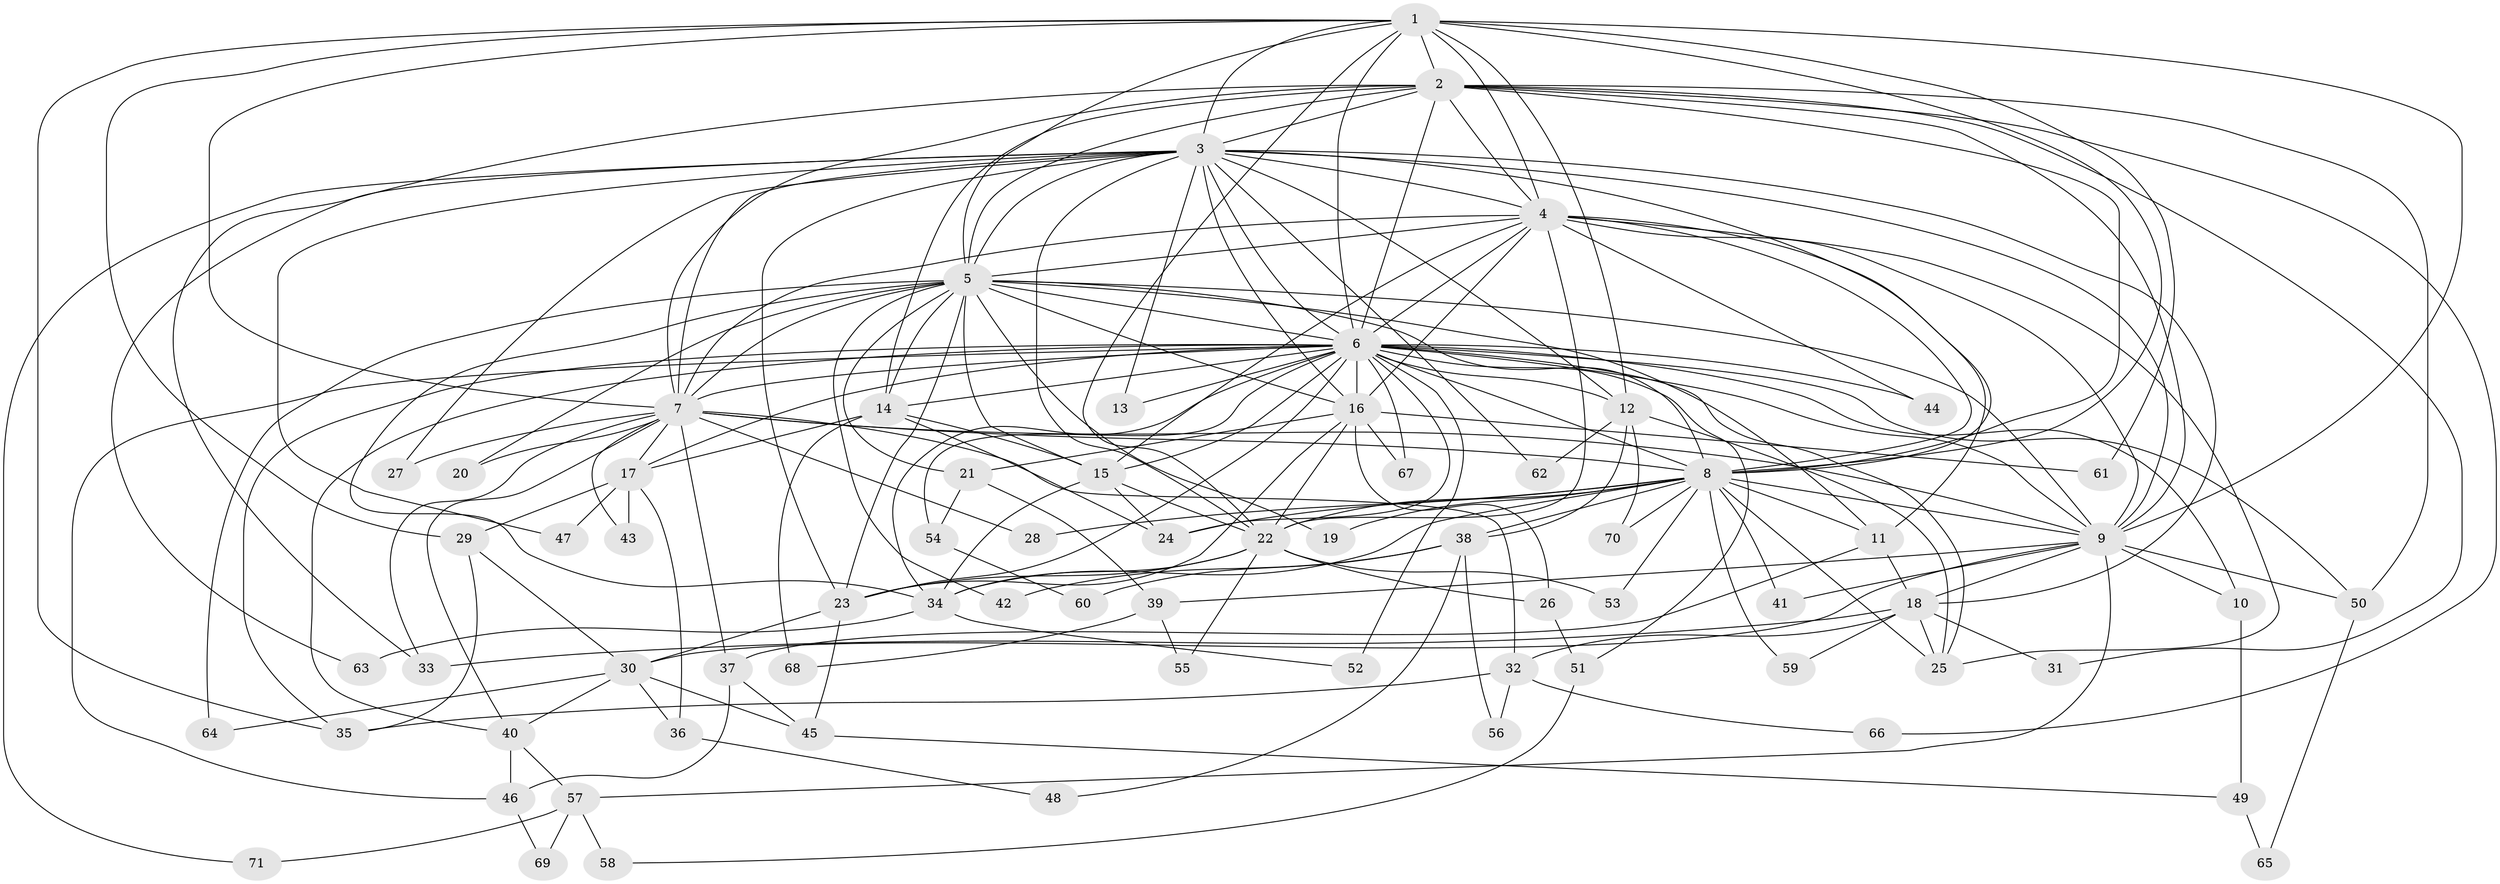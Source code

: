 // original degree distribution, {16: 0.014184397163120567, 12: 0.0070921985815602835, 32: 0.0070921985815602835, 23: 0.014184397163120567, 39: 0.0070921985815602835, 21: 0.0070921985815602835, 18: 0.0070921985815602835, 20: 0.0070921985815602835, 6: 0.0425531914893617, 3: 0.18439716312056736, 5: 0.028368794326241134, 2: 0.49645390070921985, 8: 0.014184397163120567, 4: 0.1347517730496454, 7: 0.028368794326241134}
// Generated by graph-tools (version 1.1) at 2025/34/03/09/25 02:34:51]
// undirected, 71 vertices, 192 edges
graph export_dot {
graph [start="1"]
  node [color=gray90,style=filled];
  1;
  2;
  3;
  4;
  5;
  6;
  7;
  8;
  9;
  10;
  11;
  12;
  13;
  14;
  15;
  16;
  17;
  18;
  19;
  20;
  21;
  22;
  23;
  24;
  25;
  26;
  27;
  28;
  29;
  30;
  31;
  32;
  33;
  34;
  35;
  36;
  37;
  38;
  39;
  40;
  41;
  42;
  43;
  44;
  45;
  46;
  47;
  48;
  49;
  50;
  51;
  52;
  53;
  54;
  55;
  56;
  57;
  58;
  59;
  60;
  61;
  62;
  63;
  64;
  65;
  66;
  67;
  68;
  69;
  70;
  71;
  1 -- 2 [weight=1.0];
  1 -- 3 [weight=2.0];
  1 -- 4 [weight=2.0];
  1 -- 5 [weight=1.0];
  1 -- 6 [weight=1.0];
  1 -- 7 [weight=1.0];
  1 -- 8 [weight=2.0];
  1 -- 9 [weight=1.0];
  1 -- 12 [weight=1.0];
  1 -- 22 [weight=1.0];
  1 -- 29 [weight=1.0];
  1 -- 35 [weight=1.0];
  1 -- 61 [weight=1.0];
  2 -- 3 [weight=2.0];
  2 -- 4 [weight=2.0];
  2 -- 5 [weight=1.0];
  2 -- 6 [weight=1.0];
  2 -- 7 [weight=1.0];
  2 -- 8 [weight=2.0];
  2 -- 9 [weight=1.0];
  2 -- 14 [weight=1.0];
  2 -- 31 [weight=1.0];
  2 -- 33 [weight=1.0];
  2 -- 50 [weight=1.0];
  2 -- 66 [weight=1.0];
  3 -- 4 [weight=2.0];
  3 -- 5 [weight=2.0];
  3 -- 6 [weight=2.0];
  3 -- 7 [weight=3.0];
  3 -- 8 [weight=2.0];
  3 -- 9 [weight=3.0];
  3 -- 12 [weight=1.0];
  3 -- 13 [weight=1.0];
  3 -- 16 [weight=1.0];
  3 -- 18 [weight=1.0];
  3 -- 22 [weight=1.0];
  3 -- 23 [weight=1.0];
  3 -- 27 [weight=2.0];
  3 -- 47 [weight=1.0];
  3 -- 62 [weight=1.0];
  3 -- 63 [weight=1.0];
  3 -- 71 [weight=1.0];
  4 -- 5 [weight=1.0];
  4 -- 6 [weight=4.0];
  4 -- 7 [weight=1.0];
  4 -- 8 [weight=2.0];
  4 -- 9 [weight=1.0];
  4 -- 11 [weight=1.0];
  4 -- 15 [weight=1.0];
  4 -- 16 [weight=1.0];
  4 -- 22 [weight=10.0];
  4 -- 25 [weight=1.0];
  4 -- 44 [weight=1.0];
  5 -- 6 [weight=2.0];
  5 -- 7 [weight=2.0];
  5 -- 8 [weight=1.0];
  5 -- 9 [weight=2.0];
  5 -- 11 [weight=1.0];
  5 -- 14 [weight=1.0];
  5 -- 15 [weight=1.0];
  5 -- 16 [weight=1.0];
  5 -- 19 [weight=1.0];
  5 -- 20 [weight=1.0];
  5 -- 21 [weight=1.0];
  5 -- 23 [weight=1.0];
  5 -- 34 [weight=1.0];
  5 -- 42 [weight=1.0];
  5 -- 64 [weight=1.0];
  6 -- 7 [weight=2.0];
  6 -- 8 [weight=1.0];
  6 -- 9 [weight=1.0];
  6 -- 10 [weight=1.0];
  6 -- 12 [weight=1.0];
  6 -- 13 [weight=1.0];
  6 -- 14 [weight=1.0];
  6 -- 15 [weight=2.0];
  6 -- 16 [weight=2.0];
  6 -- 17 [weight=1.0];
  6 -- 23 [weight=1.0];
  6 -- 24 [weight=2.0];
  6 -- 25 [weight=1.0];
  6 -- 34 [weight=2.0];
  6 -- 35 [weight=1.0];
  6 -- 40 [weight=2.0];
  6 -- 44 [weight=4.0];
  6 -- 46 [weight=1.0];
  6 -- 50 [weight=2.0];
  6 -- 51 [weight=1.0];
  6 -- 52 [weight=1.0];
  6 -- 54 [weight=1.0];
  6 -- 67 [weight=1.0];
  7 -- 8 [weight=1.0];
  7 -- 9 [weight=1.0];
  7 -- 17 [weight=1.0];
  7 -- 20 [weight=1.0];
  7 -- 27 [weight=1.0];
  7 -- 28 [weight=1.0];
  7 -- 32 [weight=1.0];
  7 -- 33 [weight=2.0];
  7 -- 37 [weight=1.0];
  7 -- 40 [weight=1.0];
  7 -- 43 [weight=1.0];
  8 -- 9 [weight=1.0];
  8 -- 11 [weight=1.0];
  8 -- 19 [weight=1.0];
  8 -- 22 [weight=1.0];
  8 -- 24 [weight=1.0];
  8 -- 25 [weight=1.0];
  8 -- 28 [weight=1.0];
  8 -- 34 [weight=1.0];
  8 -- 38 [weight=1.0];
  8 -- 41 [weight=1.0];
  8 -- 53 [weight=1.0];
  8 -- 59 [weight=1.0];
  8 -- 70 [weight=1.0];
  9 -- 10 [weight=1.0];
  9 -- 18 [weight=1.0];
  9 -- 30 [weight=1.0];
  9 -- 39 [weight=1.0];
  9 -- 41 [weight=1.0];
  9 -- 50 [weight=1.0];
  9 -- 57 [weight=1.0];
  10 -- 49 [weight=1.0];
  11 -- 18 [weight=1.0];
  11 -- 37 [weight=1.0];
  12 -- 25 [weight=1.0];
  12 -- 38 [weight=1.0];
  12 -- 62 [weight=1.0];
  12 -- 70 [weight=1.0];
  14 -- 15 [weight=1.0];
  14 -- 17 [weight=1.0];
  14 -- 24 [weight=1.0];
  14 -- 68 [weight=1.0];
  15 -- 22 [weight=1.0];
  15 -- 24 [weight=1.0];
  15 -- 34 [weight=1.0];
  16 -- 21 [weight=1.0];
  16 -- 22 [weight=1.0];
  16 -- 23 [weight=1.0];
  16 -- 26 [weight=2.0];
  16 -- 61 [weight=1.0];
  16 -- 67 [weight=1.0];
  17 -- 29 [weight=1.0];
  17 -- 36 [weight=1.0];
  17 -- 43 [weight=1.0];
  17 -- 47 [weight=1.0];
  18 -- 25 [weight=2.0];
  18 -- 31 [weight=1.0];
  18 -- 32 [weight=1.0];
  18 -- 33 [weight=2.0];
  18 -- 59 [weight=1.0];
  21 -- 39 [weight=1.0];
  21 -- 54 [weight=1.0];
  22 -- 23 [weight=1.0];
  22 -- 26 [weight=1.0];
  22 -- 34 [weight=1.0];
  22 -- 53 [weight=1.0];
  22 -- 55 [weight=1.0];
  23 -- 30 [weight=1.0];
  23 -- 45 [weight=1.0];
  26 -- 51 [weight=1.0];
  29 -- 30 [weight=1.0];
  29 -- 35 [weight=1.0];
  30 -- 36 [weight=1.0];
  30 -- 40 [weight=1.0];
  30 -- 45 [weight=1.0];
  30 -- 64 [weight=1.0];
  32 -- 35 [weight=1.0];
  32 -- 56 [weight=1.0];
  32 -- 66 [weight=1.0];
  34 -- 52 [weight=1.0];
  34 -- 63 [weight=1.0];
  36 -- 48 [weight=1.0];
  37 -- 45 [weight=1.0];
  37 -- 46 [weight=1.0];
  38 -- 42 [weight=1.0];
  38 -- 48 [weight=1.0];
  38 -- 56 [weight=1.0];
  38 -- 60 [weight=1.0];
  39 -- 55 [weight=1.0];
  39 -- 68 [weight=1.0];
  40 -- 46 [weight=1.0];
  40 -- 57 [weight=1.0];
  45 -- 49 [weight=1.0];
  46 -- 69 [weight=1.0];
  49 -- 65 [weight=1.0];
  50 -- 65 [weight=1.0];
  51 -- 58 [weight=1.0];
  54 -- 60 [weight=1.0];
  57 -- 58 [weight=1.0];
  57 -- 69 [weight=1.0];
  57 -- 71 [weight=1.0];
}
